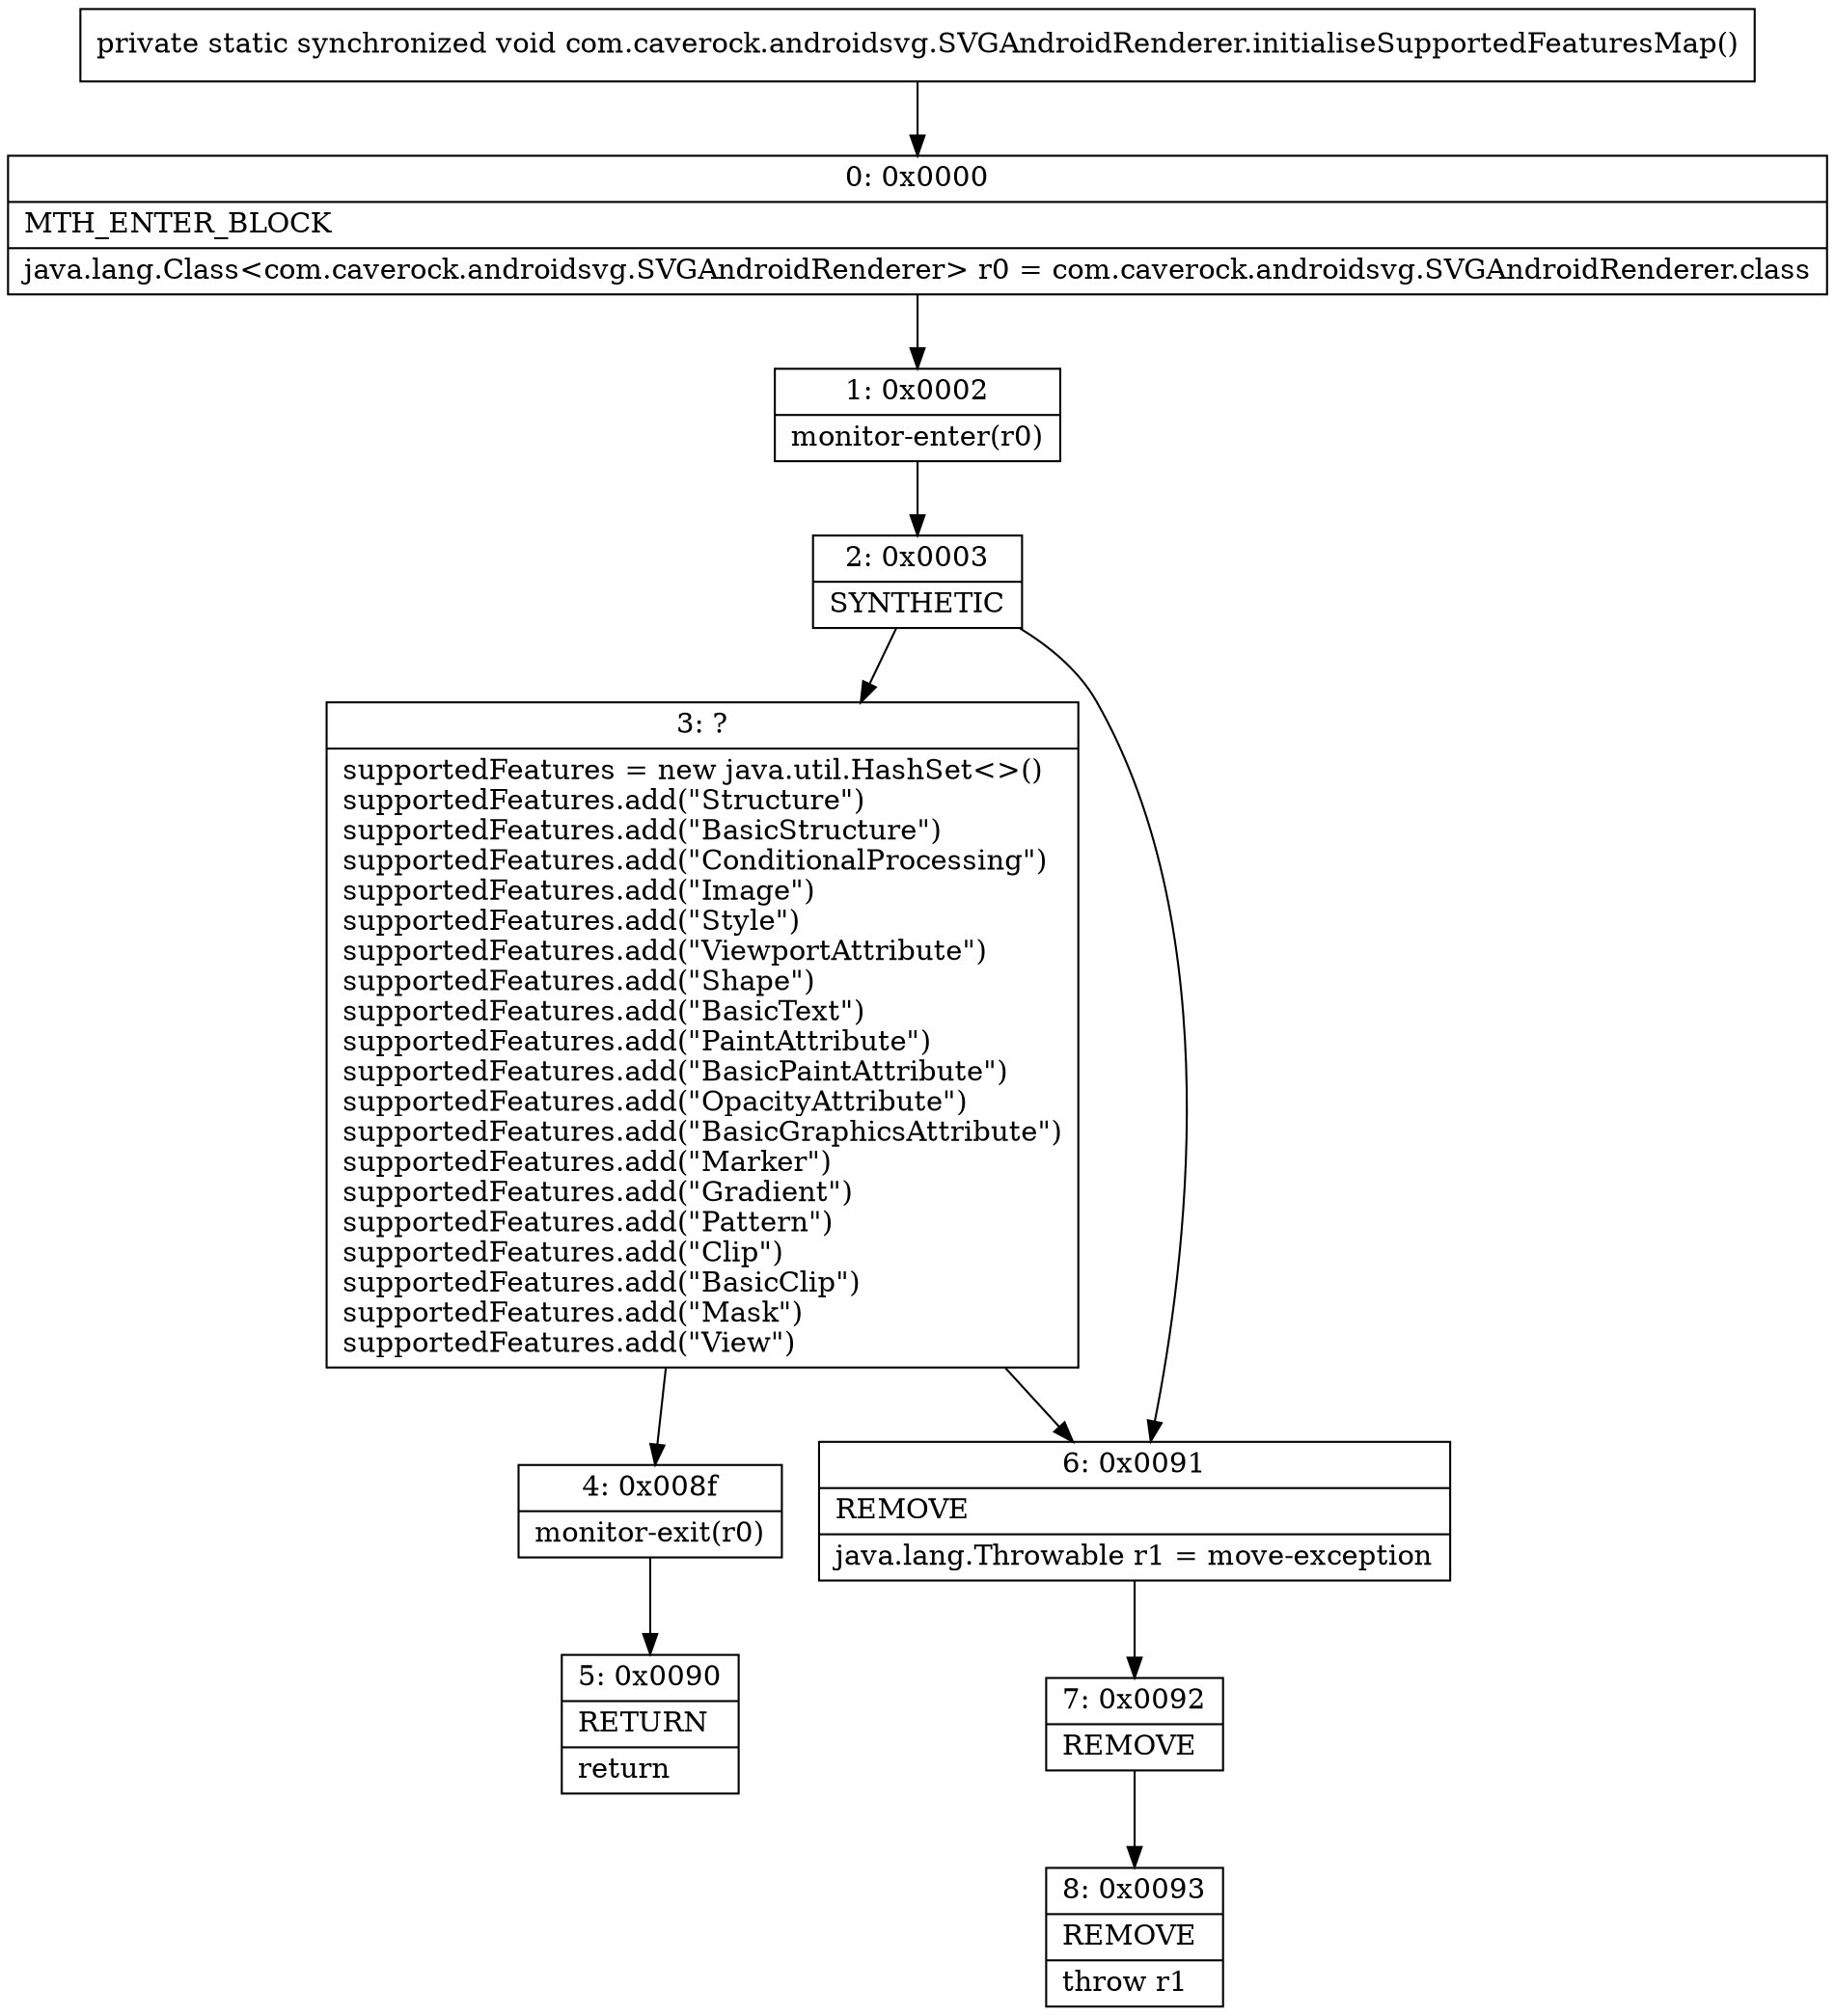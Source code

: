 digraph "CFG forcom.caverock.androidsvg.SVGAndroidRenderer.initialiseSupportedFeaturesMap()V" {
Node_0 [shape=record,label="{0\:\ 0x0000|MTH_ENTER_BLOCK\l|java.lang.Class\<com.caverock.androidsvg.SVGAndroidRenderer\> r0 = com.caverock.androidsvg.SVGAndroidRenderer.class\l}"];
Node_1 [shape=record,label="{1\:\ 0x0002|monitor\-enter(r0)\l}"];
Node_2 [shape=record,label="{2\:\ 0x0003|SYNTHETIC\l}"];
Node_3 [shape=record,label="{3\:\ ?|supportedFeatures = new java.util.HashSet\<\>()\lsupportedFeatures.add(\"Structure\")\lsupportedFeatures.add(\"BasicStructure\")\lsupportedFeatures.add(\"ConditionalProcessing\")\lsupportedFeatures.add(\"Image\")\lsupportedFeatures.add(\"Style\")\lsupportedFeatures.add(\"ViewportAttribute\")\lsupportedFeatures.add(\"Shape\")\lsupportedFeatures.add(\"BasicText\")\lsupportedFeatures.add(\"PaintAttribute\")\lsupportedFeatures.add(\"BasicPaintAttribute\")\lsupportedFeatures.add(\"OpacityAttribute\")\lsupportedFeatures.add(\"BasicGraphicsAttribute\")\lsupportedFeatures.add(\"Marker\")\lsupportedFeatures.add(\"Gradient\")\lsupportedFeatures.add(\"Pattern\")\lsupportedFeatures.add(\"Clip\")\lsupportedFeatures.add(\"BasicClip\")\lsupportedFeatures.add(\"Mask\")\lsupportedFeatures.add(\"View\")\l}"];
Node_4 [shape=record,label="{4\:\ 0x008f|monitor\-exit(r0)\l}"];
Node_5 [shape=record,label="{5\:\ 0x0090|RETURN\l|return\l}"];
Node_6 [shape=record,label="{6\:\ 0x0091|REMOVE\l|java.lang.Throwable r1 = move\-exception\l}"];
Node_7 [shape=record,label="{7\:\ 0x0092|REMOVE\l}"];
Node_8 [shape=record,label="{8\:\ 0x0093|REMOVE\l|throw r1\l}"];
MethodNode[shape=record,label="{private static synchronized void com.caverock.androidsvg.SVGAndroidRenderer.initialiseSupportedFeaturesMap() }"];
MethodNode -> Node_0;
Node_0 -> Node_1;
Node_1 -> Node_2;
Node_2 -> Node_3;
Node_2 -> Node_6;
Node_3 -> Node_4;
Node_3 -> Node_6;
Node_4 -> Node_5;
Node_6 -> Node_7;
Node_7 -> Node_8;
}

